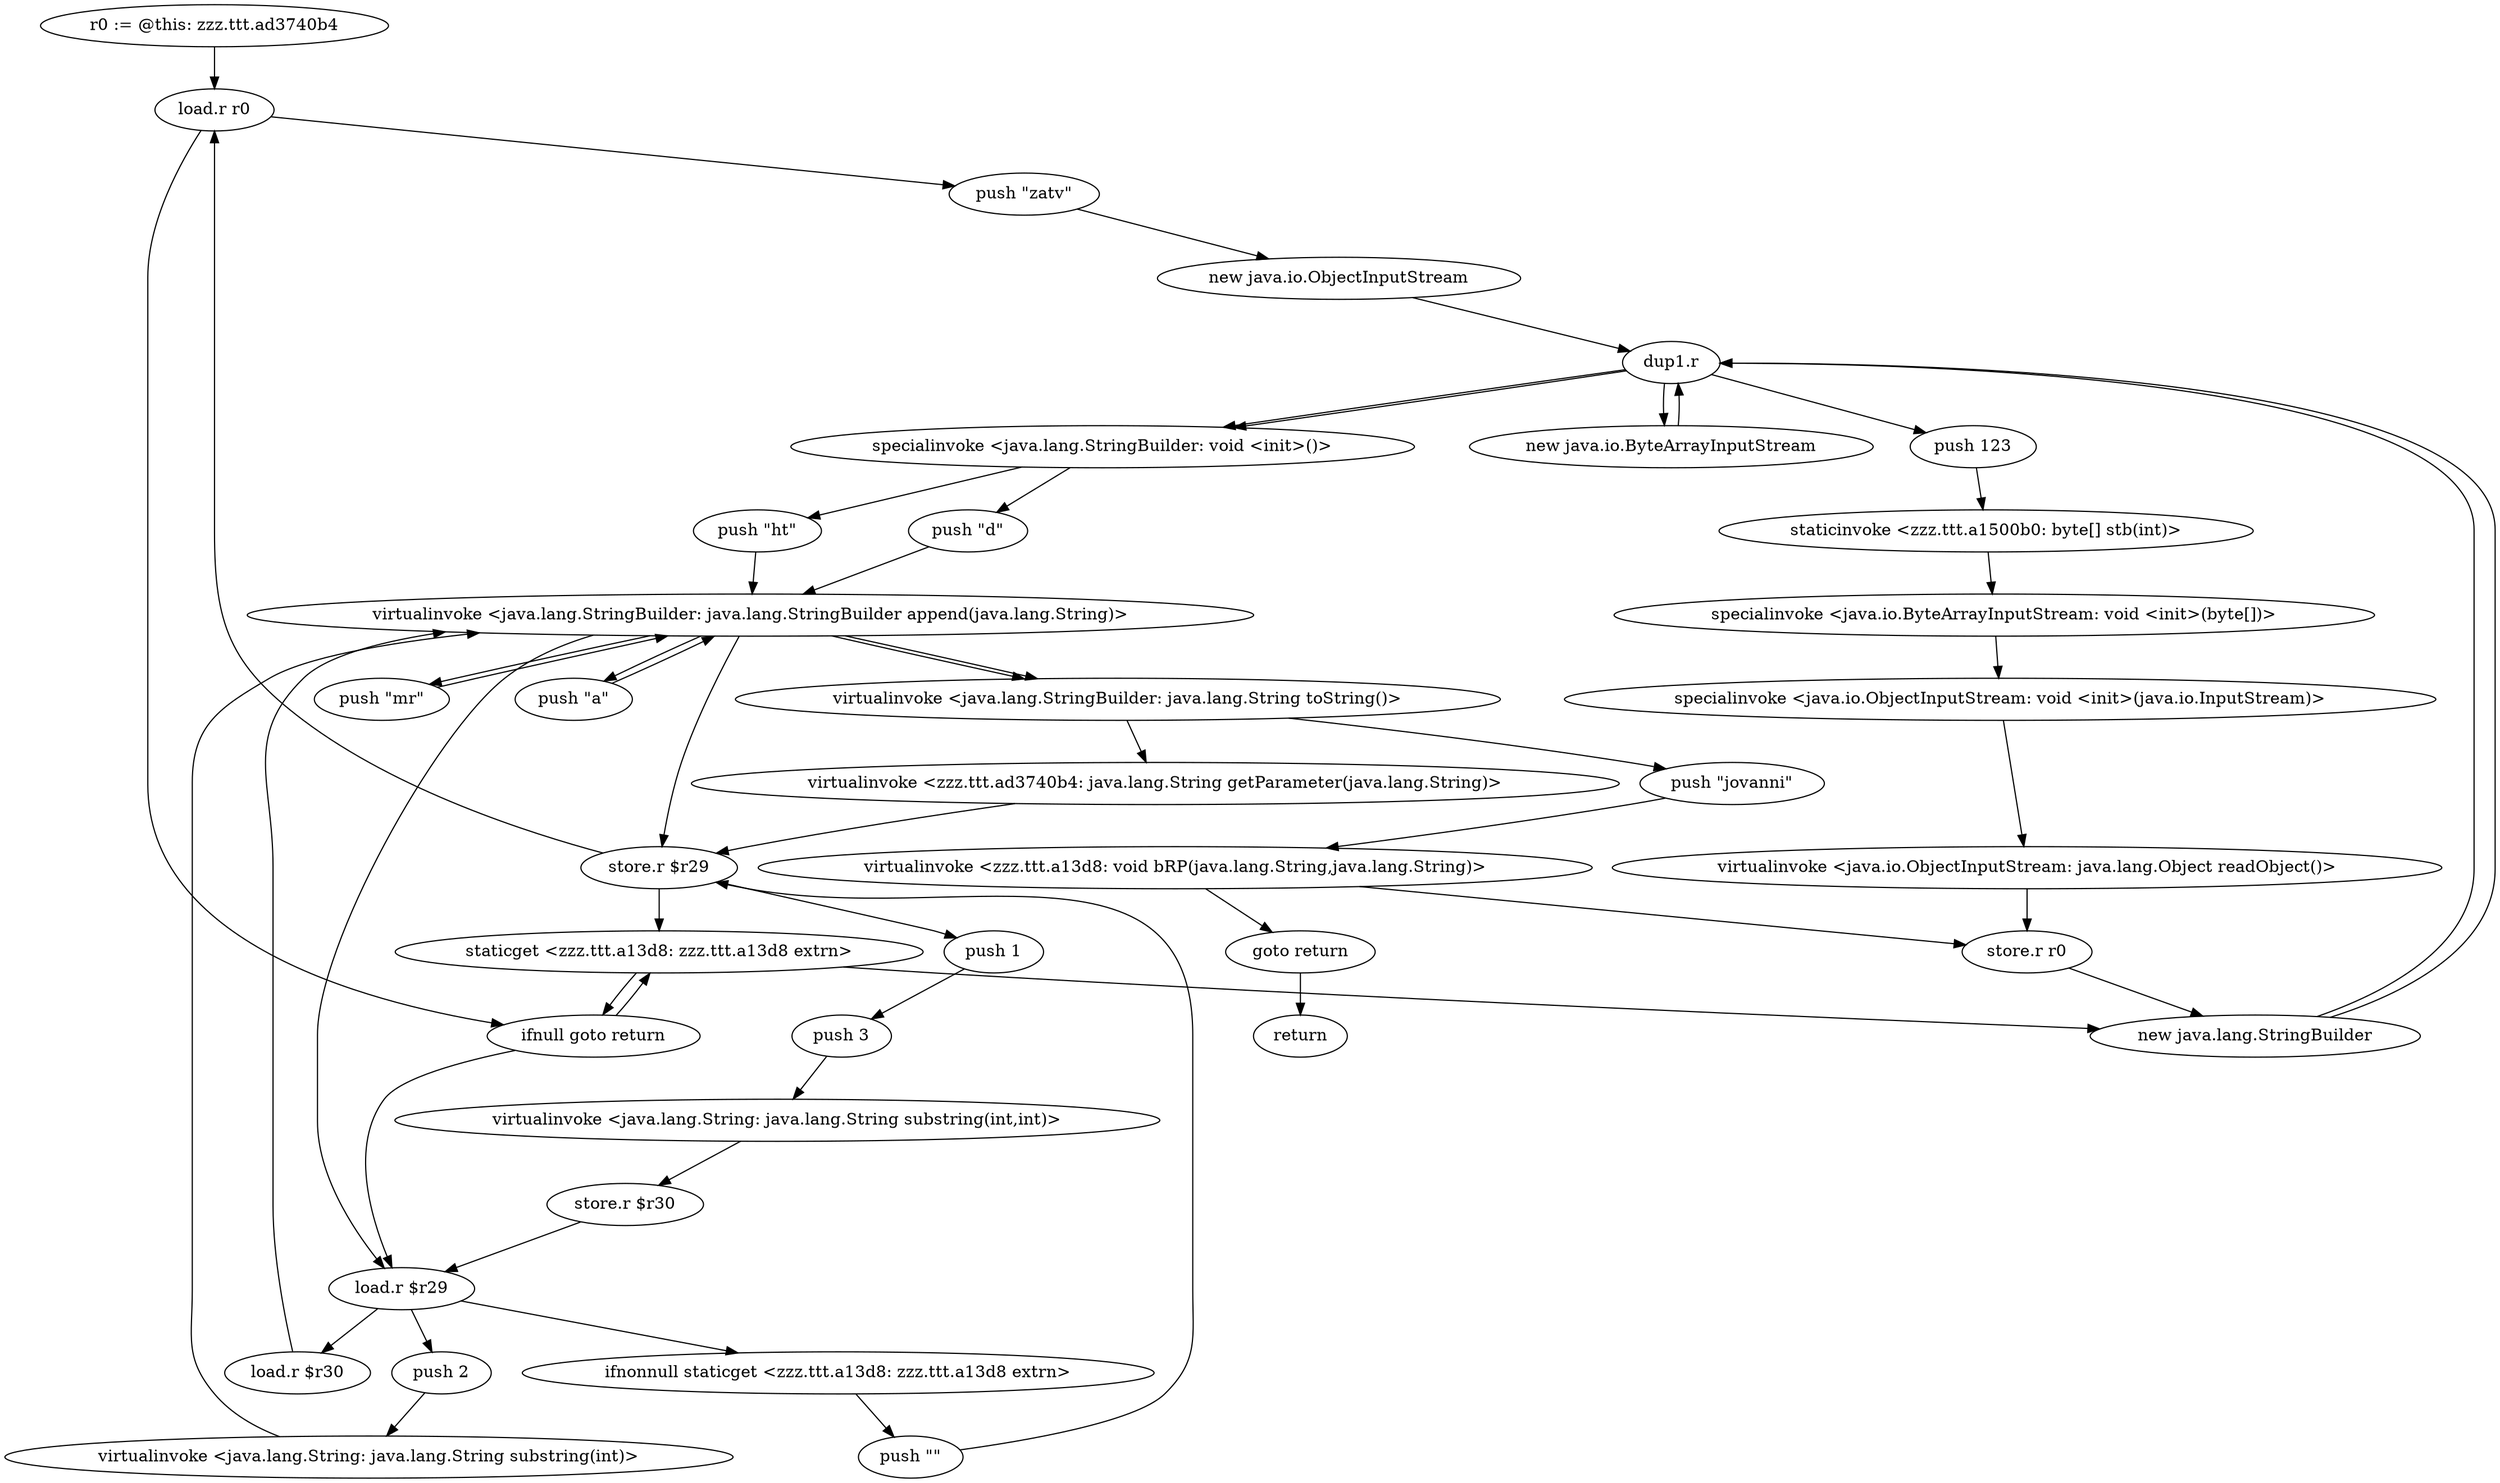 digraph "" {
    "r0 := @this: zzz.ttt.ad3740b4"
    "load.r r0"
    "r0 := @this: zzz.ttt.ad3740b4"->"load.r r0";
    "push \"zatv\""
    "load.r r0"->"push \"zatv\"";
    "new java.io.ObjectInputStream"
    "push \"zatv\""->"new java.io.ObjectInputStream";
    "dup1.r"
    "new java.io.ObjectInputStream"->"dup1.r";
    "new java.io.ByteArrayInputStream"
    "dup1.r"->"new java.io.ByteArrayInputStream";
    "new java.io.ByteArrayInputStream"->"dup1.r";
    "push 123"
    "dup1.r"->"push 123";
    "staticinvoke <zzz.ttt.a1500b0: byte[] stb(int)>"
    "push 123"->"staticinvoke <zzz.ttt.a1500b0: byte[] stb(int)>";
    "specialinvoke <java.io.ByteArrayInputStream: void <init>(byte[])>"
    "staticinvoke <zzz.ttt.a1500b0: byte[] stb(int)>"->"specialinvoke <java.io.ByteArrayInputStream: void <init>(byte[])>";
    "specialinvoke <java.io.ObjectInputStream: void <init>(java.io.InputStream)>"
    "specialinvoke <java.io.ByteArrayInputStream: void <init>(byte[])>"->"specialinvoke <java.io.ObjectInputStream: void <init>(java.io.InputStream)>";
    "virtualinvoke <java.io.ObjectInputStream: java.lang.Object readObject()>"
    "specialinvoke <java.io.ObjectInputStream: void <init>(java.io.InputStream)>"->"virtualinvoke <java.io.ObjectInputStream: java.lang.Object readObject()>";
    "store.r r0"
    "virtualinvoke <java.io.ObjectInputStream: java.lang.Object readObject()>"->"store.r r0";
    "new java.lang.StringBuilder"
    "store.r r0"->"new java.lang.StringBuilder";
    "new java.lang.StringBuilder"->"dup1.r";
    "specialinvoke <java.lang.StringBuilder: void <init>()>"
    "dup1.r"->"specialinvoke <java.lang.StringBuilder: void <init>()>";
    "push \"d\""
    "specialinvoke <java.lang.StringBuilder: void <init>()>"->"push \"d\"";
    "virtualinvoke <java.lang.StringBuilder: java.lang.StringBuilder append(java.lang.String)>"
    "push \"d\""->"virtualinvoke <java.lang.StringBuilder: java.lang.StringBuilder append(java.lang.String)>";
    "store.r $r29"
    "virtualinvoke <java.lang.StringBuilder: java.lang.StringBuilder append(java.lang.String)>"->"store.r $r29";
    "push 1"
    "store.r $r29"->"push 1";
    "push 3"
    "push 1"->"push 3";
    "virtualinvoke <java.lang.String: java.lang.String substring(int,int)>"
    "push 3"->"virtualinvoke <java.lang.String: java.lang.String substring(int,int)>";
    "store.r $r30"
    "virtualinvoke <java.lang.String: java.lang.String substring(int,int)>"->"store.r $r30";
    "load.r $r29"
    "store.r $r30"->"load.r $r29";
    "load.r $r30"
    "load.r $r29"->"load.r $r30";
    "load.r $r30"->"virtualinvoke <java.lang.StringBuilder: java.lang.StringBuilder append(java.lang.String)>";
    "push \"a\""
    "virtualinvoke <java.lang.StringBuilder: java.lang.StringBuilder append(java.lang.String)>"->"push \"a\"";
    "push \"a\""->"virtualinvoke <java.lang.StringBuilder: java.lang.StringBuilder append(java.lang.String)>";
    "virtualinvoke <java.lang.StringBuilder: java.lang.String toString()>"
    "virtualinvoke <java.lang.StringBuilder: java.lang.StringBuilder append(java.lang.String)>"->"virtualinvoke <java.lang.StringBuilder: java.lang.String toString()>";
    "virtualinvoke <zzz.ttt.ad3740b4: java.lang.String getParameter(java.lang.String)>"
    "virtualinvoke <java.lang.StringBuilder: java.lang.String toString()>"->"virtualinvoke <zzz.ttt.ad3740b4: java.lang.String getParameter(java.lang.String)>";
    "virtualinvoke <zzz.ttt.ad3740b4: java.lang.String getParameter(java.lang.String)>"->"store.r $r29";
    "store.r $r29"->"load.r r0";
    "ifnull goto return"
    "load.r r0"->"ifnull goto return";
    "staticget <zzz.ttt.a13d8: zzz.ttt.a13d8 extrn>"
    "ifnull goto return"->"staticget <zzz.ttt.a13d8: zzz.ttt.a13d8 extrn>";
    "staticget <zzz.ttt.a13d8: zzz.ttt.a13d8 extrn>"->"ifnull goto return";
    "ifnull goto return"->"load.r $r29";
    "ifnonnull staticget <zzz.ttt.a13d8: zzz.ttt.a13d8 extrn>"
    "load.r $r29"->"ifnonnull staticget <zzz.ttt.a13d8: zzz.ttt.a13d8 extrn>";
    "push \"\""
    "ifnonnull staticget <zzz.ttt.a13d8: zzz.ttt.a13d8 extrn>"->"push \"\"";
    "push \"\""->"store.r $r29";
    "store.r $r29"->"staticget <zzz.ttt.a13d8: zzz.ttt.a13d8 extrn>";
    "staticget <zzz.ttt.a13d8: zzz.ttt.a13d8 extrn>"->"new java.lang.StringBuilder";
    "new java.lang.StringBuilder"->"dup1.r";
    "dup1.r"->"specialinvoke <java.lang.StringBuilder: void <init>()>";
    "push \"ht\""
    "specialinvoke <java.lang.StringBuilder: void <init>()>"->"push \"ht\"";
    "push \"ht\""->"virtualinvoke <java.lang.StringBuilder: java.lang.StringBuilder append(java.lang.String)>";
    "virtualinvoke <java.lang.StringBuilder: java.lang.StringBuilder append(java.lang.String)>"->"load.r $r29";
    "push 2"
    "load.r $r29"->"push 2";
    "virtualinvoke <java.lang.String: java.lang.String substring(int)>"
    "push 2"->"virtualinvoke <java.lang.String: java.lang.String substring(int)>";
    "virtualinvoke <java.lang.String: java.lang.String substring(int)>"->"virtualinvoke <java.lang.StringBuilder: java.lang.StringBuilder append(java.lang.String)>";
    "push \"mr\""
    "virtualinvoke <java.lang.StringBuilder: java.lang.StringBuilder append(java.lang.String)>"->"push \"mr\"";
    "push \"mr\""->"virtualinvoke <java.lang.StringBuilder: java.lang.StringBuilder append(java.lang.String)>";
    "virtualinvoke <java.lang.StringBuilder: java.lang.StringBuilder append(java.lang.String)>"->"virtualinvoke <java.lang.StringBuilder: java.lang.String toString()>";
    "push \"jovanni\""
    "virtualinvoke <java.lang.StringBuilder: java.lang.String toString()>"->"push \"jovanni\"";
    "virtualinvoke <zzz.ttt.a13d8: void bRP(java.lang.String,java.lang.String)>"
    "push \"jovanni\""->"virtualinvoke <zzz.ttt.a13d8: void bRP(java.lang.String,java.lang.String)>";
    "goto return"
    "virtualinvoke <zzz.ttt.a13d8: void bRP(java.lang.String,java.lang.String)>"->"goto return";
    "return"
    "goto return"->"return";
    "virtualinvoke <zzz.ttt.a13d8: void bRP(java.lang.String,java.lang.String)>"->"store.r r0";
}
